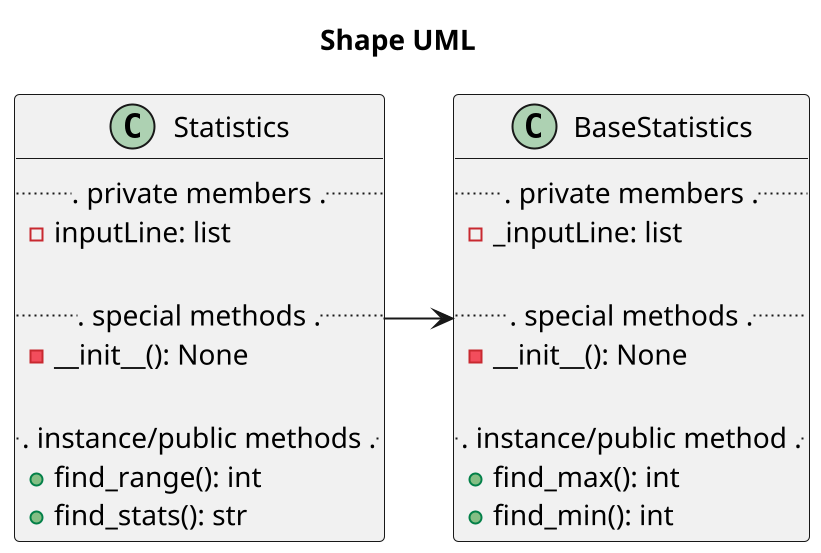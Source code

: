 @startuml Shape UML
scale 2
title Shape UML

class BaseStatistics{
    ... private members ...
    - _inputLine: list

    ... special methods ...
    - __init__(): None

    ... instance/public method ...
    + find_max(): int
    + find_min(): int
}

class Statistics{
    ... private members ...
    - inputLine: list

    ... special methods ...
    - __init__(): None

    ... instance/public methods ...
    + find_range(): int
    + find_stats(): str
}
Statistics->BaseStatistics
@enduml